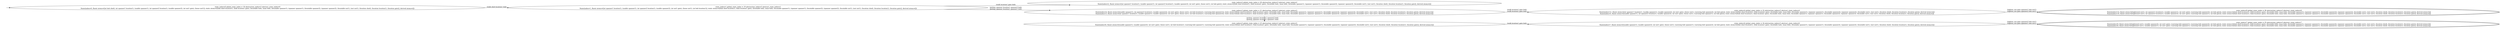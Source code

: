 digraph {
rankdir="LR"
s0[label="state_index=0 global_state_index = 18 abstraction_index=3 abstract_state_index=0
State(index=0, fluent atoms=[(at bob shed), (at spanner1 location1), (usable spanner1), (at spanner2 location1), (usable spanner2), (at nut1 gate), (loose nut1)], static atoms=[(link shed location1), (link location1 gate), (locatable bob), (man bob), (locatable spanner1), (spanner spanner1), (locatable spanner2), (spanner spanner2), (locatable nut1), (nut nut1), (location shed), (location location1), (location gate)], derived atoms=[])
"]
s1[label="state_index=1 global_state_index = 19 abstraction_index=3 abstract_state_index=1
State(index=1, fluent atoms=[(at spanner1 location1), (usable spanner1), (at spanner2 location1), (usable spanner2), (at nut1 gate), (loose nut1), (at bob location1)], static atoms=[(link shed location1), (link location1 gate), (locatable bob), (man bob), (locatable spanner1), (spanner spanner1), (locatable spanner2), (spanner spanner2), (locatable nut1), (nut nut1), (location shed), (location location1), (location gate)], derived atoms=[])
"]
s2[label="state_index=2 global_state_index = 20 abstraction_index=3 abstract_state_index=2
State(index=2, fluent atoms=[(at spanner1 location1), (usable spanner1), (at spanner2 location1), (usable spanner2), (at nut1 gate), (loose nut1), (at bob gate)], static atoms=[(link shed location1), (link location1 gate), (locatable bob), (man bob), (locatable spanner1), (spanner spanner1), (locatable spanner2), (spanner spanner2), (locatable nut1), (nut nut1), (location shed), (location location1), (location gate)], derived atoms=[])
"]
s3[label="state_index=3 global_state_index = 21 abstraction_index=3 abstract_state_index=3
State(index=4, fluent atoms=[(usable spanner1), (at spanner2 location1), (usable spanner2), (at nut1 gate), (loose nut1), (at bob location1), (carrying bob spanner1)], static atoms=[(link shed location1), (link location1 gate), (locatable bob), (man bob), (locatable spanner1), (spanner spanner1), (locatable spanner2), (spanner spanner2), (locatable nut1), (nut nut1), (location shed), (location location1), (location gate)], derived atoms=[])
State(index=3, fluent atoms=[(at spanner1 location1), (usable spanner1), (usable spanner2), (at nut1 gate), (loose nut1), (at bob location1), (carrying bob spanner2)], static atoms=[(link shed location1), (link location1 gate), (locatable bob), (man bob), (locatable spanner1), (spanner spanner1), (locatable spanner2), (spanner spanner2), (locatable nut1), (nut nut1), (location shed), (location location1), (location gate)], derived atoms=[])
"]
s4[label="state_index=4 global_state_index = 22 abstraction_index=3 abstract_state_index=4
State(index=11, fluent atoms=[(at spanner1 location1), (usable spanner1), (usable spanner2), (at nut1 gate), (loose nut1), (carrying bob spanner2), (at bob gate)], static atoms=[(link shed location1), (link location1 gate), (locatable bob), (man bob), (locatable spanner1), (spanner spanner1), (locatable spanner2), (spanner spanner2), (locatable nut1), (nut nut1), (location shed), (location location1), (location gate)], derived atoms=[])
State(index=5, fluent atoms=[(usable spanner1), (at spanner2 location1), (usable spanner2), (at nut1 gate), (loose nut1), (carrying bob spanner1), (at bob gate)], static atoms=[(link shed location1), (link location1 gate), (locatable bob), (man bob), (locatable spanner1), (spanner spanner1), (locatable spanner2), (spanner spanner2), (locatable nut1), (nut nut1), (location shed), (location location1), (location gate)], derived atoms=[])
"]
s5[label="state_index=5 global_state_index = 23 abstraction_index=3 abstract_state_index=5
State(index=6, fluent atoms=[(usable spanner1), (usable spanner2), (at nut1 gate), (loose nut1), (at bob location1), (carrying bob spanner1), (carrying bob spanner2)], static atoms=[(link shed location1), (link location1 gate), (locatable bob), (man bob), (locatable spanner1), (spanner spanner1), (locatable spanner2), (spanner spanner2), (locatable nut1), (nut nut1), (location shed), (location location1), (location gate)], derived atoms=[])
"]
s6[label="state_index=6 global_state_index = 24 abstraction_index=3 abstract_state_index=6
State(index=7, fluent atoms=[(usable spanner1), (usable spanner2), (at nut1 gate), (loose nut1), (carrying bob spanner1), (carrying bob spanner2), (at bob gate)], static atoms=[(link shed location1), (link location1 gate), (locatable bob), (man bob), (locatable spanner1), (spanner spanner1), (locatable spanner2), (spanner spanner2), (locatable nut1), (nut nut1), (location shed), (location location1), (location gate)], derived atoms=[])
"]
s7[peripheries=2,label="state_index=7 global_state_index = 25 abstraction_index=3 abstract_state_index=7
State(index=9, fluent atoms=[(tightened nut1), (usable spanner2), (at nut1 gate), (carrying bob spanner1), (carrying bob spanner2), (at bob gate)], static atoms=[(link shed location1), (link location1 gate), (locatable bob), (man bob), (locatable spanner1), (spanner spanner1), (locatable spanner2), (spanner spanner2), (locatable nut1), (nut nut1), (location shed), (location location1), (location gate)], derived atoms=[])
State(index=8, fluent atoms=[(tightened nut1), (usable spanner1), (at nut1 gate), (carrying bob spanner1), (carrying bob spanner2), (at bob gate)], static atoms=[(link shed location1), (link location1 gate), (locatable bob), (man bob), (locatable spanner1), (spanner spanner1), (locatable spanner2), (spanner spanner2), (locatable nut1), (nut nut1), (location shed), (location location1), (location gate)], derived atoms=[])
"]
s8[peripheries=2,label="state_index=8 global_state_index = 26 abstraction_index=3 abstract_state_index=8
State(index=12, fluent atoms=[(tightened nut1), (at spanner1 location1), (usable spanner1), (at nut1 gate), (carrying bob spanner2), (at bob gate)], static atoms=[(link shed location1), (link location1 gate), (locatable bob), (man bob), (locatable spanner1), (spanner spanner1), (locatable spanner2), (spanner spanner2), (locatable nut1), (nut nut1), (location shed), (location location1), (location gate)], derived atoms=[])
State(index=10, fluent atoms=[(tightened nut1), (at spanner2 location1), (usable spanner2), (at nut1 gate), (carrying bob spanner1), (at bob gate)], static atoms=[(link shed location1), (link location1 gate), (locatable bob), (man bob), (locatable spanner1), (spanner spanner1), (locatable spanner2), (spanner spanner2), (locatable nut1), (nut nut1), (location shed), (location location1), (location gate)], derived atoms=[])
"]
Dangling [ label = "", style = invis ]
{ rank = same; Dangling }
Dangling -> s0
{ rank = same; s2}
{ rank = same; s0}
{ rank = same; s1}
{ rank = same; s3,s5}
{ rank = same; s4,s6}
{ rank = same; s7,s8}
s0->s1 [label="(walk shed location1 bob)
"]
s1->s2 [label="(walk location1 gate bob)
"]
s1->s3 [label="(pickup_spanner location1 spanner2 bob)
(pickup_spanner location1 spanner1 bob)
"]
s3->s4 [label="(walk location1 gate bob)
(walk location1 gate bob)
"]
s3->s5 [label="(pickup_spanner location1 spanner2 bob)
(pickup_spanner location1 spanner1 bob)
"]
s4->s8 [label="(tighten_nut gate spanner1 bob nut1)
(tighten_nut gate spanner2 bob nut1)
"]
s5->s6 [label="(walk location1 gate bob)
"]
s6->s7 [label="(tighten_nut gate spanner2 bob nut1)
(tighten_nut gate spanner1 bob nut1)
"]
}
